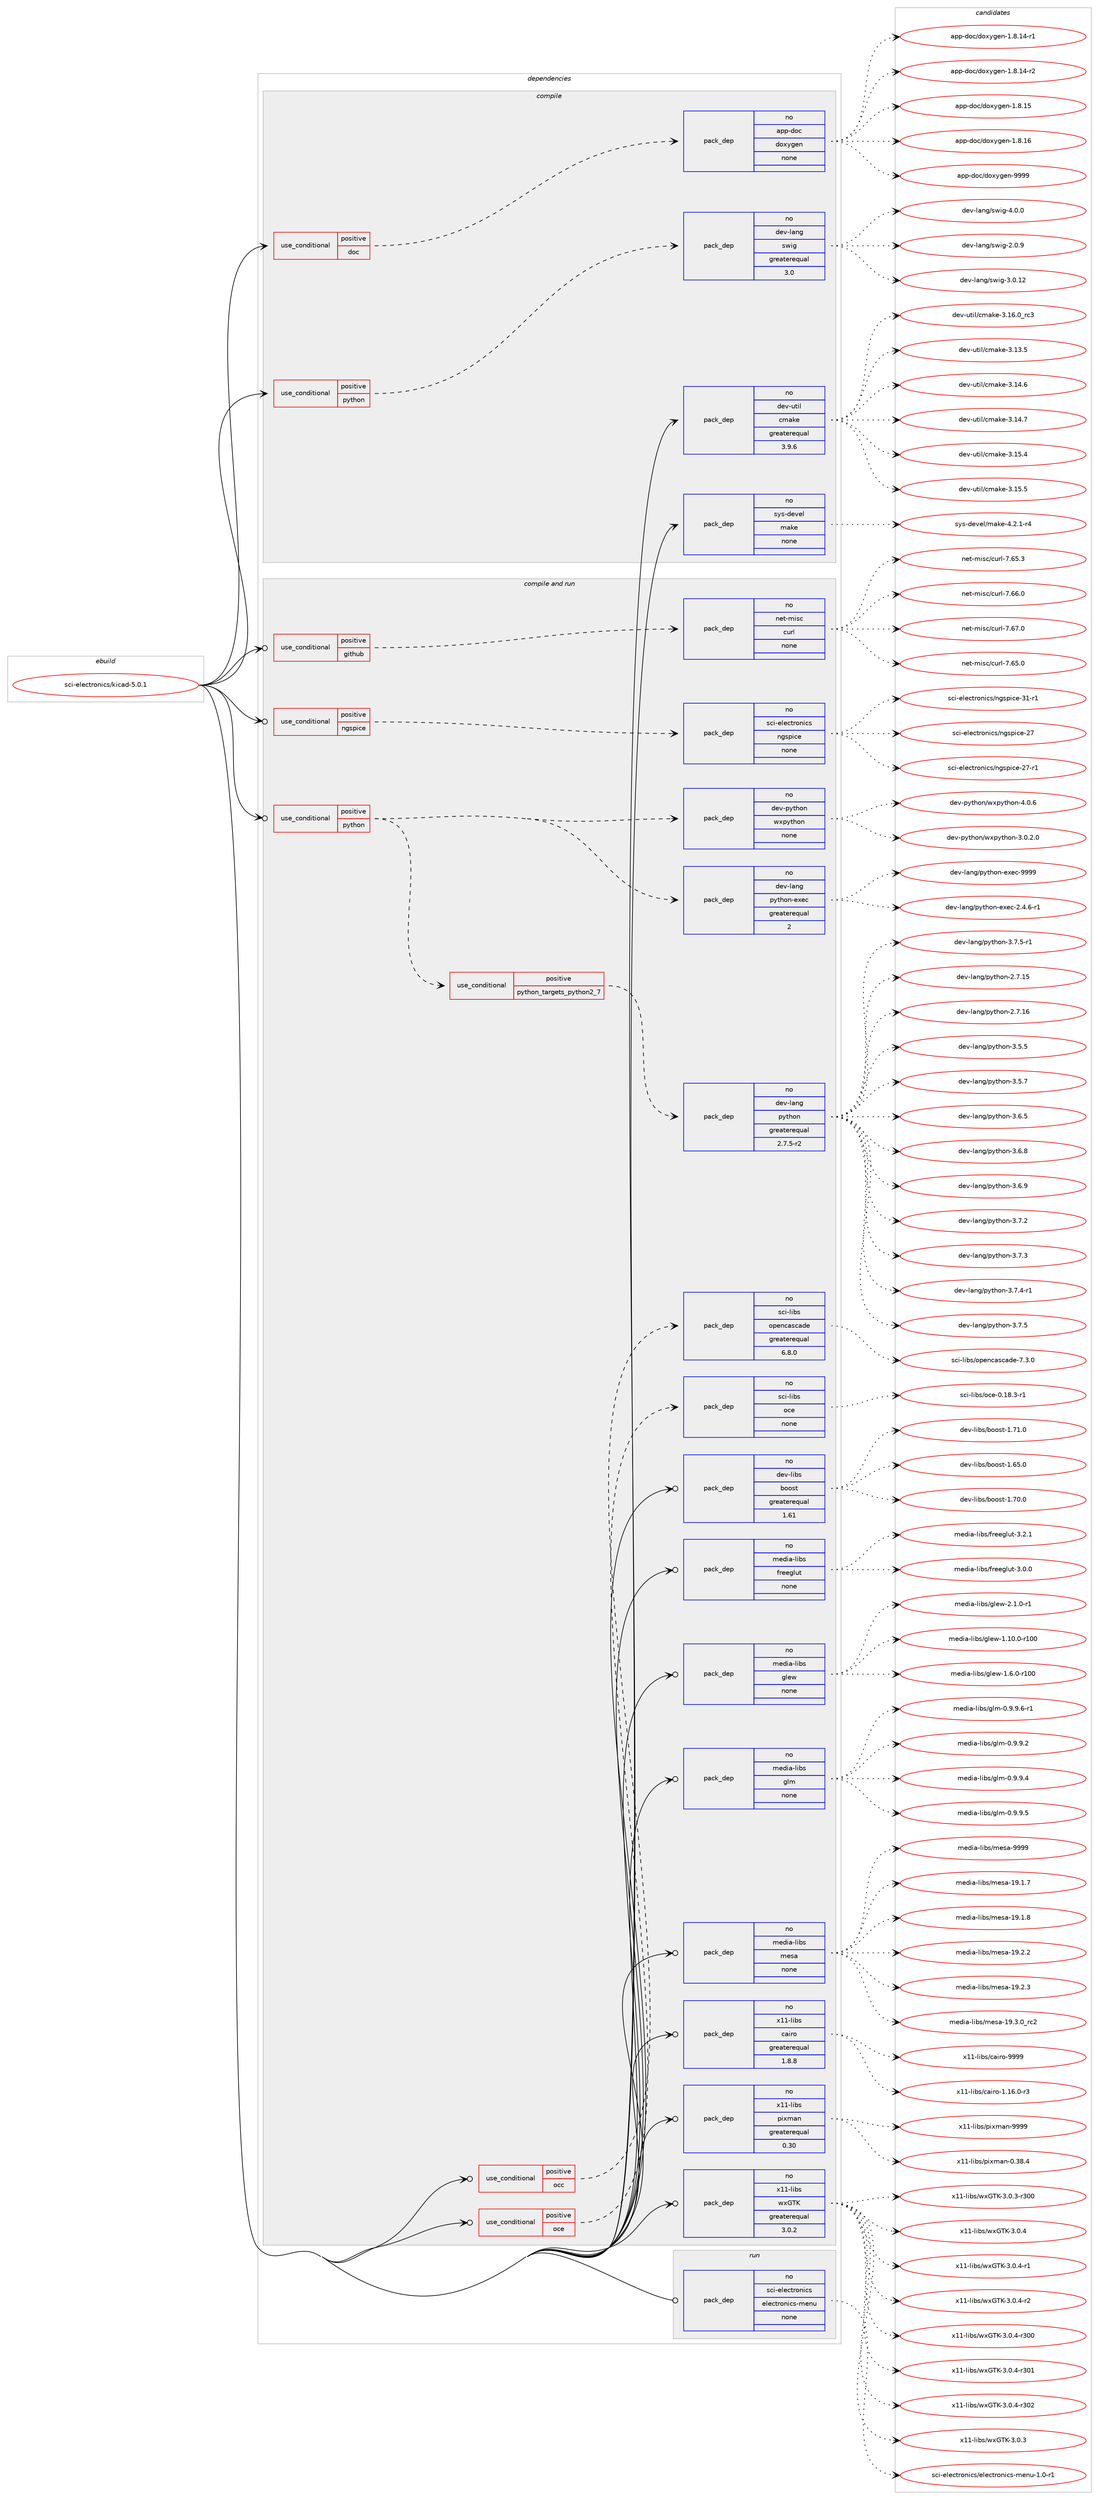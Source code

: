 digraph prolog {

# *************
# Graph options
# *************

newrank=true;
concentrate=true;
compound=true;
graph [rankdir=LR,fontname=Helvetica,fontsize=10,ranksep=1.5];#, ranksep=2.5, nodesep=0.2];
edge  [arrowhead=vee];
node  [fontname=Helvetica,fontsize=10];

# **********
# The ebuild
# **********

subgraph cluster_leftcol {
color=gray;
rank=same;
label=<<i>ebuild</i>>;
id [label="sci-electronics/kicad-5.0.1", color=red, width=4, href="../sci-electronics/kicad-5.0.1.svg"];
}

# ****************
# The dependencies
# ****************

subgraph cluster_midcol {
color=gray;
label=<<i>dependencies</i>>;
subgraph cluster_compile {
fillcolor="#eeeeee";
style=filled;
label=<<i>compile</i>>;
subgraph cond207159 {
dependency853041 [label=<<TABLE BORDER="0" CELLBORDER="1" CELLSPACING="0" CELLPADDING="4"><TR><TD ROWSPAN="3" CELLPADDING="10">use_conditional</TD></TR><TR><TD>positive</TD></TR><TR><TD>doc</TD></TR></TABLE>>, shape=none, color=red];
subgraph pack630823 {
dependency853042 [label=<<TABLE BORDER="0" CELLBORDER="1" CELLSPACING="0" CELLPADDING="4" WIDTH="220"><TR><TD ROWSPAN="6" CELLPADDING="30">pack_dep</TD></TR><TR><TD WIDTH="110">no</TD></TR><TR><TD>app-doc</TD></TR><TR><TD>doxygen</TD></TR><TR><TD>none</TD></TR><TR><TD></TD></TR></TABLE>>, shape=none, color=blue];
}
dependency853041:e -> dependency853042:w [weight=20,style="dashed",arrowhead="vee"];
}
id:e -> dependency853041:w [weight=20,style="solid",arrowhead="vee"];
subgraph cond207160 {
dependency853043 [label=<<TABLE BORDER="0" CELLBORDER="1" CELLSPACING="0" CELLPADDING="4"><TR><TD ROWSPAN="3" CELLPADDING="10">use_conditional</TD></TR><TR><TD>positive</TD></TR><TR><TD>python</TD></TR></TABLE>>, shape=none, color=red];
subgraph pack630824 {
dependency853044 [label=<<TABLE BORDER="0" CELLBORDER="1" CELLSPACING="0" CELLPADDING="4" WIDTH="220"><TR><TD ROWSPAN="6" CELLPADDING="30">pack_dep</TD></TR><TR><TD WIDTH="110">no</TD></TR><TR><TD>dev-lang</TD></TR><TR><TD>swig</TD></TR><TR><TD>greaterequal</TD></TR><TR><TD>3.0</TD></TR></TABLE>>, shape=none, color=blue];
}
dependency853043:e -> dependency853044:w [weight=20,style="dashed",arrowhead="vee"];
}
id:e -> dependency853043:w [weight=20,style="solid",arrowhead="vee"];
subgraph pack630825 {
dependency853045 [label=<<TABLE BORDER="0" CELLBORDER="1" CELLSPACING="0" CELLPADDING="4" WIDTH="220"><TR><TD ROWSPAN="6" CELLPADDING="30">pack_dep</TD></TR><TR><TD WIDTH="110">no</TD></TR><TR><TD>dev-util</TD></TR><TR><TD>cmake</TD></TR><TR><TD>greaterequal</TD></TR><TR><TD>3.9.6</TD></TR></TABLE>>, shape=none, color=blue];
}
id:e -> dependency853045:w [weight=20,style="solid",arrowhead="vee"];
subgraph pack630826 {
dependency853046 [label=<<TABLE BORDER="0" CELLBORDER="1" CELLSPACING="0" CELLPADDING="4" WIDTH="220"><TR><TD ROWSPAN="6" CELLPADDING="30">pack_dep</TD></TR><TR><TD WIDTH="110">no</TD></TR><TR><TD>sys-devel</TD></TR><TR><TD>make</TD></TR><TR><TD>none</TD></TR><TR><TD></TD></TR></TABLE>>, shape=none, color=blue];
}
id:e -> dependency853046:w [weight=20,style="solid",arrowhead="vee"];
}
subgraph cluster_compileandrun {
fillcolor="#eeeeee";
style=filled;
label=<<i>compile and run</i>>;
subgraph cond207161 {
dependency853047 [label=<<TABLE BORDER="0" CELLBORDER="1" CELLSPACING="0" CELLPADDING="4"><TR><TD ROWSPAN="3" CELLPADDING="10">use_conditional</TD></TR><TR><TD>positive</TD></TR><TR><TD>github</TD></TR></TABLE>>, shape=none, color=red];
subgraph pack630827 {
dependency853048 [label=<<TABLE BORDER="0" CELLBORDER="1" CELLSPACING="0" CELLPADDING="4" WIDTH="220"><TR><TD ROWSPAN="6" CELLPADDING="30">pack_dep</TD></TR><TR><TD WIDTH="110">no</TD></TR><TR><TD>net-misc</TD></TR><TR><TD>curl</TD></TR><TR><TD>none</TD></TR><TR><TD></TD></TR></TABLE>>, shape=none, color=blue];
}
dependency853047:e -> dependency853048:w [weight=20,style="dashed",arrowhead="vee"];
}
id:e -> dependency853047:w [weight=20,style="solid",arrowhead="odotvee"];
subgraph cond207162 {
dependency853049 [label=<<TABLE BORDER="0" CELLBORDER="1" CELLSPACING="0" CELLPADDING="4"><TR><TD ROWSPAN="3" CELLPADDING="10">use_conditional</TD></TR><TR><TD>positive</TD></TR><TR><TD>ngspice</TD></TR></TABLE>>, shape=none, color=red];
subgraph pack630828 {
dependency853050 [label=<<TABLE BORDER="0" CELLBORDER="1" CELLSPACING="0" CELLPADDING="4" WIDTH="220"><TR><TD ROWSPAN="6" CELLPADDING="30">pack_dep</TD></TR><TR><TD WIDTH="110">no</TD></TR><TR><TD>sci-electronics</TD></TR><TR><TD>ngspice</TD></TR><TR><TD>none</TD></TR><TR><TD></TD></TR></TABLE>>, shape=none, color=blue];
}
dependency853049:e -> dependency853050:w [weight=20,style="dashed",arrowhead="vee"];
}
id:e -> dependency853049:w [weight=20,style="solid",arrowhead="odotvee"];
subgraph cond207163 {
dependency853051 [label=<<TABLE BORDER="0" CELLBORDER="1" CELLSPACING="0" CELLPADDING="4"><TR><TD ROWSPAN="3" CELLPADDING="10">use_conditional</TD></TR><TR><TD>positive</TD></TR><TR><TD>occ</TD></TR></TABLE>>, shape=none, color=red];
subgraph pack630829 {
dependency853052 [label=<<TABLE BORDER="0" CELLBORDER="1" CELLSPACING="0" CELLPADDING="4" WIDTH="220"><TR><TD ROWSPAN="6" CELLPADDING="30">pack_dep</TD></TR><TR><TD WIDTH="110">no</TD></TR><TR><TD>sci-libs</TD></TR><TR><TD>opencascade</TD></TR><TR><TD>greaterequal</TD></TR><TR><TD>6.8.0</TD></TR></TABLE>>, shape=none, color=blue];
}
dependency853051:e -> dependency853052:w [weight=20,style="dashed",arrowhead="vee"];
}
id:e -> dependency853051:w [weight=20,style="solid",arrowhead="odotvee"];
subgraph cond207164 {
dependency853053 [label=<<TABLE BORDER="0" CELLBORDER="1" CELLSPACING="0" CELLPADDING="4"><TR><TD ROWSPAN="3" CELLPADDING="10">use_conditional</TD></TR><TR><TD>positive</TD></TR><TR><TD>oce</TD></TR></TABLE>>, shape=none, color=red];
subgraph pack630830 {
dependency853054 [label=<<TABLE BORDER="0" CELLBORDER="1" CELLSPACING="0" CELLPADDING="4" WIDTH="220"><TR><TD ROWSPAN="6" CELLPADDING="30">pack_dep</TD></TR><TR><TD WIDTH="110">no</TD></TR><TR><TD>sci-libs</TD></TR><TR><TD>oce</TD></TR><TR><TD>none</TD></TR><TR><TD></TD></TR></TABLE>>, shape=none, color=blue];
}
dependency853053:e -> dependency853054:w [weight=20,style="dashed",arrowhead="vee"];
}
id:e -> dependency853053:w [weight=20,style="solid",arrowhead="odotvee"];
subgraph cond207165 {
dependency853055 [label=<<TABLE BORDER="0" CELLBORDER="1" CELLSPACING="0" CELLPADDING="4"><TR><TD ROWSPAN="3" CELLPADDING="10">use_conditional</TD></TR><TR><TD>positive</TD></TR><TR><TD>python</TD></TR></TABLE>>, shape=none, color=red];
subgraph pack630831 {
dependency853056 [label=<<TABLE BORDER="0" CELLBORDER="1" CELLSPACING="0" CELLPADDING="4" WIDTH="220"><TR><TD ROWSPAN="6" CELLPADDING="30">pack_dep</TD></TR><TR><TD WIDTH="110">no</TD></TR><TR><TD>dev-python</TD></TR><TR><TD>wxpython</TD></TR><TR><TD>none</TD></TR><TR><TD></TD></TR></TABLE>>, shape=none, color=blue];
}
dependency853055:e -> dependency853056:w [weight=20,style="dashed",arrowhead="vee"];
subgraph cond207166 {
dependency853057 [label=<<TABLE BORDER="0" CELLBORDER="1" CELLSPACING="0" CELLPADDING="4"><TR><TD ROWSPAN="3" CELLPADDING="10">use_conditional</TD></TR><TR><TD>positive</TD></TR><TR><TD>python_targets_python2_7</TD></TR></TABLE>>, shape=none, color=red];
subgraph pack630832 {
dependency853058 [label=<<TABLE BORDER="0" CELLBORDER="1" CELLSPACING="0" CELLPADDING="4" WIDTH="220"><TR><TD ROWSPAN="6" CELLPADDING="30">pack_dep</TD></TR><TR><TD WIDTH="110">no</TD></TR><TR><TD>dev-lang</TD></TR><TR><TD>python</TD></TR><TR><TD>greaterequal</TD></TR><TR><TD>2.7.5-r2</TD></TR></TABLE>>, shape=none, color=blue];
}
dependency853057:e -> dependency853058:w [weight=20,style="dashed",arrowhead="vee"];
}
dependency853055:e -> dependency853057:w [weight=20,style="dashed",arrowhead="vee"];
subgraph pack630833 {
dependency853059 [label=<<TABLE BORDER="0" CELLBORDER="1" CELLSPACING="0" CELLPADDING="4" WIDTH="220"><TR><TD ROWSPAN="6" CELLPADDING="30">pack_dep</TD></TR><TR><TD WIDTH="110">no</TD></TR><TR><TD>dev-lang</TD></TR><TR><TD>python-exec</TD></TR><TR><TD>greaterequal</TD></TR><TR><TD>2</TD></TR></TABLE>>, shape=none, color=blue];
}
dependency853055:e -> dependency853059:w [weight=20,style="dashed",arrowhead="vee"];
}
id:e -> dependency853055:w [weight=20,style="solid",arrowhead="odotvee"];
subgraph pack630834 {
dependency853060 [label=<<TABLE BORDER="0" CELLBORDER="1" CELLSPACING="0" CELLPADDING="4" WIDTH="220"><TR><TD ROWSPAN="6" CELLPADDING="30">pack_dep</TD></TR><TR><TD WIDTH="110">no</TD></TR><TR><TD>dev-libs</TD></TR><TR><TD>boost</TD></TR><TR><TD>greaterequal</TD></TR><TR><TD>1.61</TD></TR></TABLE>>, shape=none, color=blue];
}
id:e -> dependency853060:w [weight=20,style="solid",arrowhead="odotvee"];
subgraph pack630835 {
dependency853061 [label=<<TABLE BORDER="0" CELLBORDER="1" CELLSPACING="0" CELLPADDING="4" WIDTH="220"><TR><TD ROWSPAN="6" CELLPADDING="30">pack_dep</TD></TR><TR><TD WIDTH="110">no</TD></TR><TR><TD>media-libs</TD></TR><TR><TD>freeglut</TD></TR><TR><TD>none</TD></TR><TR><TD></TD></TR></TABLE>>, shape=none, color=blue];
}
id:e -> dependency853061:w [weight=20,style="solid",arrowhead="odotvee"];
subgraph pack630836 {
dependency853062 [label=<<TABLE BORDER="0" CELLBORDER="1" CELLSPACING="0" CELLPADDING="4" WIDTH="220"><TR><TD ROWSPAN="6" CELLPADDING="30">pack_dep</TD></TR><TR><TD WIDTH="110">no</TD></TR><TR><TD>media-libs</TD></TR><TR><TD>glew</TD></TR><TR><TD>none</TD></TR><TR><TD></TD></TR></TABLE>>, shape=none, color=blue];
}
id:e -> dependency853062:w [weight=20,style="solid",arrowhead="odotvee"];
subgraph pack630837 {
dependency853063 [label=<<TABLE BORDER="0" CELLBORDER="1" CELLSPACING="0" CELLPADDING="4" WIDTH="220"><TR><TD ROWSPAN="6" CELLPADDING="30">pack_dep</TD></TR><TR><TD WIDTH="110">no</TD></TR><TR><TD>media-libs</TD></TR><TR><TD>glm</TD></TR><TR><TD>none</TD></TR><TR><TD></TD></TR></TABLE>>, shape=none, color=blue];
}
id:e -> dependency853063:w [weight=20,style="solid",arrowhead="odotvee"];
subgraph pack630838 {
dependency853064 [label=<<TABLE BORDER="0" CELLBORDER="1" CELLSPACING="0" CELLPADDING="4" WIDTH="220"><TR><TD ROWSPAN="6" CELLPADDING="30">pack_dep</TD></TR><TR><TD WIDTH="110">no</TD></TR><TR><TD>media-libs</TD></TR><TR><TD>mesa</TD></TR><TR><TD>none</TD></TR><TR><TD></TD></TR></TABLE>>, shape=none, color=blue];
}
id:e -> dependency853064:w [weight=20,style="solid",arrowhead="odotvee"];
subgraph pack630839 {
dependency853065 [label=<<TABLE BORDER="0" CELLBORDER="1" CELLSPACING="0" CELLPADDING="4" WIDTH="220"><TR><TD ROWSPAN="6" CELLPADDING="30">pack_dep</TD></TR><TR><TD WIDTH="110">no</TD></TR><TR><TD>x11-libs</TD></TR><TR><TD>cairo</TD></TR><TR><TD>greaterequal</TD></TR><TR><TD>1.8.8</TD></TR></TABLE>>, shape=none, color=blue];
}
id:e -> dependency853065:w [weight=20,style="solid",arrowhead="odotvee"];
subgraph pack630840 {
dependency853066 [label=<<TABLE BORDER="0" CELLBORDER="1" CELLSPACING="0" CELLPADDING="4" WIDTH="220"><TR><TD ROWSPAN="6" CELLPADDING="30">pack_dep</TD></TR><TR><TD WIDTH="110">no</TD></TR><TR><TD>x11-libs</TD></TR><TR><TD>pixman</TD></TR><TR><TD>greaterequal</TD></TR><TR><TD>0.30</TD></TR></TABLE>>, shape=none, color=blue];
}
id:e -> dependency853066:w [weight=20,style="solid",arrowhead="odotvee"];
subgraph pack630841 {
dependency853067 [label=<<TABLE BORDER="0" CELLBORDER="1" CELLSPACING="0" CELLPADDING="4" WIDTH="220"><TR><TD ROWSPAN="6" CELLPADDING="30">pack_dep</TD></TR><TR><TD WIDTH="110">no</TD></TR><TR><TD>x11-libs</TD></TR><TR><TD>wxGTK</TD></TR><TR><TD>greaterequal</TD></TR><TR><TD>3.0.2</TD></TR></TABLE>>, shape=none, color=blue];
}
id:e -> dependency853067:w [weight=20,style="solid",arrowhead="odotvee"];
}
subgraph cluster_run {
fillcolor="#eeeeee";
style=filled;
label=<<i>run</i>>;
subgraph pack630842 {
dependency853068 [label=<<TABLE BORDER="0" CELLBORDER="1" CELLSPACING="0" CELLPADDING="4" WIDTH="220"><TR><TD ROWSPAN="6" CELLPADDING="30">pack_dep</TD></TR><TR><TD WIDTH="110">no</TD></TR><TR><TD>sci-electronics</TD></TR><TR><TD>electronics-menu</TD></TR><TR><TD>none</TD></TR><TR><TD></TD></TR></TABLE>>, shape=none, color=blue];
}
id:e -> dependency853068:w [weight=20,style="solid",arrowhead="odot"];
}
}

# **************
# The candidates
# **************

subgraph cluster_choices {
rank=same;
color=gray;
label=<<i>candidates</i>>;

subgraph choice630823 {
color=black;
nodesep=1;
choice97112112451001119947100111120121103101110454946564649524511449 [label="app-doc/doxygen-1.8.14-r1", color=red, width=4,href="../app-doc/doxygen-1.8.14-r1.svg"];
choice97112112451001119947100111120121103101110454946564649524511450 [label="app-doc/doxygen-1.8.14-r2", color=red, width=4,href="../app-doc/doxygen-1.8.14-r2.svg"];
choice9711211245100111994710011112012110310111045494656464953 [label="app-doc/doxygen-1.8.15", color=red, width=4,href="../app-doc/doxygen-1.8.15.svg"];
choice9711211245100111994710011112012110310111045494656464954 [label="app-doc/doxygen-1.8.16", color=red, width=4,href="../app-doc/doxygen-1.8.16.svg"];
choice971121124510011199471001111201211031011104557575757 [label="app-doc/doxygen-9999", color=red, width=4,href="../app-doc/doxygen-9999.svg"];
dependency853042:e -> choice97112112451001119947100111120121103101110454946564649524511449:w [style=dotted,weight="100"];
dependency853042:e -> choice97112112451001119947100111120121103101110454946564649524511450:w [style=dotted,weight="100"];
dependency853042:e -> choice9711211245100111994710011112012110310111045494656464953:w [style=dotted,weight="100"];
dependency853042:e -> choice9711211245100111994710011112012110310111045494656464954:w [style=dotted,weight="100"];
dependency853042:e -> choice971121124510011199471001111201211031011104557575757:w [style=dotted,weight="100"];
}
subgraph choice630824 {
color=black;
nodesep=1;
choice100101118451089711010347115119105103455046484657 [label="dev-lang/swig-2.0.9", color=red, width=4,href="../dev-lang/swig-2.0.9.svg"];
choice10010111845108971101034711511910510345514648464950 [label="dev-lang/swig-3.0.12", color=red, width=4,href="../dev-lang/swig-3.0.12.svg"];
choice100101118451089711010347115119105103455246484648 [label="dev-lang/swig-4.0.0", color=red, width=4,href="../dev-lang/swig-4.0.0.svg"];
dependency853044:e -> choice100101118451089711010347115119105103455046484657:w [style=dotted,weight="100"];
dependency853044:e -> choice10010111845108971101034711511910510345514648464950:w [style=dotted,weight="100"];
dependency853044:e -> choice100101118451089711010347115119105103455246484648:w [style=dotted,weight="100"];
}
subgraph choice630825 {
color=black;
nodesep=1;
choice1001011184511711610510847991099710710145514649514653 [label="dev-util/cmake-3.13.5", color=red, width=4,href="../dev-util/cmake-3.13.5.svg"];
choice1001011184511711610510847991099710710145514649524654 [label="dev-util/cmake-3.14.6", color=red, width=4,href="../dev-util/cmake-3.14.6.svg"];
choice1001011184511711610510847991099710710145514649524655 [label="dev-util/cmake-3.14.7", color=red, width=4,href="../dev-util/cmake-3.14.7.svg"];
choice1001011184511711610510847991099710710145514649534652 [label="dev-util/cmake-3.15.4", color=red, width=4,href="../dev-util/cmake-3.15.4.svg"];
choice1001011184511711610510847991099710710145514649534653 [label="dev-util/cmake-3.15.5", color=red, width=4,href="../dev-util/cmake-3.15.5.svg"];
choice1001011184511711610510847991099710710145514649544648951149951 [label="dev-util/cmake-3.16.0_rc3", color=red, width=4,href="../dev-util/cmake-3.16.0_rc3.svg"];
dependency853045:e -> choice1001011184511711610510847991099710710145514649514653:w [style=dotted,weight="100"];
dependency853045:e -> choice1001011184511711610510847991099710710145514649524654:w [style=dotted,weight="100"];
dependency853045:e -> choice1001011184511711610510847991099710710145514649524655:w [style=dotted,weight="100"];
dependency853045:e -> choice1001011184511711610510847991099710710145514649534652:w [style=dotted,weight="100"];
dependency853045:e -> choice1001011184511711610510847991099710710145514649534653:w [style=dotted,weight="100"];
dependency853045:e -> choice1001011184511711610510847991099710710145514649544648951149951:w [style=dotted,weight="100"];
}
subgraph choice630826 {
color=black;
nodesep=1;
choice1151211154510010111810110847109971071014552465046494511452 [label="sys-devel/make-4.2.1-r4", color=red, width=4,href="../sys-devel/make-4.2.1-r4.svg"];
dependency853046:e -> choice1151211154510010111810110847109971071014552465046494511452:w [style=dotted,weight="100"];
}
subgraph choice630827 {
color=black;
nodesep=1;
choice1101011164510910511599479911711410845554654534648 [label="net-misc/curl-7.65.0", color=red, width=4,href="../net-misc/curl-7.65.0.svg"];
choice1101011164510910511599479911711410845554654534651 [label="net-misc/curl-7.65.3", color=red, width=4,href="../net-misc/curl-7.65.3.svg"];
choice1101011164510910511599479911711410845554654544648 [label="net-misc/curl-7.66.0", color=red, width=4,href="../net-misc/curl-7.66.0.svg"];
choice1101011164510910511599479911711410845554654554648 [label="net-misc/curl-7.67.0", color=red, width=4,href="../net-misc/curl-7.67.0.svg"];
dependency853048:e -> choice1101011164510910511599479911711410845554654534648:w [style=dotted,weight="100"];
dependency853048:e -> choice1101011164510910511599479911711410845554654534651:w [style=dotted,weight="100"];
dependency853048:e -> choice1101011164510910511599479911711410845554654544648:w [style=dotted,weight="100"];
dependency853048:e -> choice1101011164510910511599479911711410845554654554648:w [style=dotted,weight="100"];
}
subgraph choice630828 {
color=black;
nodesep=1;
choice115991054510110810199116114111110105991154711010311511210599101455055 [label="sci-electronics/ngspice-27", color=red, width=4,href="../sci-electronics/ngspice-27.svg"];
choice1159910545101108101991161141111101059911547110103115112105991014550554511449 [label="sci-electronics/ngspice-27-r1", color=red, width=4,href="../sci-electronics/ngspice-27-r1.svg"];
choice1159910545101108101991161141111101059911547110103115112105991014551494511449 [label="sci-electronics/ngspice-31-r1", color=red, width=4,href="../sci-electronics/ngspice-31-r1.svg"];
dependency853050:e -> choice115991054510110810199116114111110105991154711010311511210599101455055:w [style=dotted,weight="100"];
dependency853050:e -> choice1159910545101108101991161141111101059911547110103115112105991014550554511449:w [style=dotted,weight="100"];
dependency853050:e -> choice1159910545101108101991161141111101059911547110103115112105991014551494511449:w [style=dotted,weight="100"];
}
subgraph choice630829 {
color=black;
nodesep=1;
choice1159910545108105981154711111210111099971159997100101455546514648 [label="sci-libs/opencascade-7.3.0", color=red, width=4,href="../sci-libs/opencascade-7.3.0.svg"];
dependency853052:e -> choice1159910545108105981154711111210111099971159997100101455546514648:w [style=dotted,weight="100"];
}
subgraph choice630830 {
color=black;
nodesep=1;
choice1159910545108105981154711199101454846495646514511449 [label="sci-libs/oce-0.18.3-r1", color=red, width=4,href="../sci-libs/oce-0.18.3-r1.svg"];
dependency853054:e -> choice1159910545108105981154711199101454846495646514511449:w [style=dotted,weight="100"];
}
subgraph choice630831 {
color=black;
nodesep=1;
choice10010111845112121116104111110471191201121211161041111104551464846504648 [label="dev-python/wxpython-3.0.2.0", color=red, width=4,href="../dev-python/wxpython-3.0.2.0.svg"];
choice1001011184511212111610411111047119120112121116104111110455246484654 [label="dev-python/wxpython-4.0.6", color=red, width=4,href="../dev-python/wxpython-4.0.6.svg"];
dependency853056:e -> choice10010111845112121116104111110471191201121211161041111104551464846504648:w [style=dotted,weight="100"];
dependency853056:e -> choice1001011184511212111610411111047119120112121116104111110455246484654:w [style=dotted,weight="100"];
}
subgraph choice630832 {
color=black;
nodesep=1;
choice10010111845108971101034711212111610411111045504655464953 [label="dev-lang/python-2.7.15", color=red, width=4,href="../dev-lang/python-2.7.15.svg"];
choice10010111845108971101034711212111610411111045504655464954 [label="dev-lang/python-2.7.16", color=red, width=4,href="../dev-lang/python-2.7.16.svg"];
choice100101118451089711010347112121116104111110455146534653 [label="dev-lang/python-3.5.5", color=red, width=4,href="../dev-lang/python-3.5.5.svg"];
choice100101118451089711010347112121116104111110455146534655 [label="dev-lang/python-3.5.7", color=red, width=4,href="../dev-lang/python-3.5.7.svg"];
choice100101118451089711010347112121116104111110455146544653 [label="dev-lang/python-3.6.5", color=red, width=4,href="../dev-lang/python-3.6.5.svg"];
choice100101118451089711010347112121116104111110455146544656 [label="dev-lang/python-3.6.8", color=red, width=4,href="../dev-lang/python-3.6.8.svg"];
choice100101118451089711010347112121116104111110455146544657 [label="dev-lang/python-3.6.9", color=red, width=4,href="../dev-lang/python-3.6.9.svg"];
choice100101118451089711010347112121116104111110455146554650 [label="dev-lang/python-3.7.2", color=red, width=4,href="../dev-lang/python-3.7.2.svg"];
choice100101118451089711010347112121116104111110455146554651 [label="dev-lang/python-3.7.3", color=red, width=4,href="../dev-lang/python-3.7.3.svg"];
choice1001011184510897110103471121211161041111104551465546524511449 [label="dev-lang/python-3.7.4-r1", color=red, width=4,href="../dev-lang/python-3.7.4-r1.svg"];
choice100101118451089711010347112121116104111110455146554653 [label="dev-lang/python-3.7.5", color=red, width=4,href="../dev-lang/python-3.7.5.svg"];
choice1001011184510897110103471121211161041111104551465546534511449 [label="dev-lang/python-3.7.5-r1", color=red, width=4,href="../dev-lang/python-3.7.5-r1.svg"];
dependency853058:e -> choice10010111845108971101034711212111610411111045504655464953:w [style=dotted,weight="100"];
dependency853058:e -> choice10010111845108971101034711212111610411111045504655464954:w [style=dotted,weight="100"];
dependency853058:e -> choice100101118451089711010347112121116104111110455146534653:w [style=dotted,weight="100"];
dependency853058:e -> choice100101118451089711010347112121116104111110455146534655:w [style=dotted,weight="100"];
dependency853058:e -> choice100101118451089711010347112121116104111110455146544653:w [style=dotted,weight="100"];
dependency853058:e -> choice100101118451089711010347112121116104111110455146544656:w [style=dotted,weight="100"];
dependency853058:e -> choice100101118451089711010347112121116104111110455146544657:w [style=dotted,weight="100"];
dependency853058:e -> choice100101118451089711010347112121116104111110455146554650:w [style=dotted,weight="100"];
dependency853058:e -> choice100101118451089711010347112121116104111110455146554651:w [style=dotted,weight="100"];
dependency853058:e -> choice1001011184510897110103471121211161041111104551465546524511449:w [style=dotted,weight="100"];
dependency853058:e -> choice100101118451089711010347112121116104111110455146554653:w [style=dotted,weight="100"];
dependency853058:e -> choice1001011184510897110103471121211161041111104551465546534511449:w [style=dotted,weight="100"];
}
subgraph choice630833 {
color=black;
nodesep=1;
choice10010111845108971101034711212111610411111045101120101994550465246544511449 [label="dev-lang/python-exec-2.4.6-r1", color=red, width=4,href="../dev-lang/python-exec-2.4.6-r1.svg"];
choice10010111845108971101034711212111610411111045101120101994557575757 [label="dev-lang/python-exec-9999", color=red, width=4,href="../dev-lang/python-exec-9999.svg"];
dependency853059:e -> choice10010111845108971101034711212111610411111045101120101994550465246544511449:w [style=dotted,weight="100"];
dependency853059:e -> choice10010111845108971101034711212111610411111045101120101994557575757:w [style=dotted,weight="100"];
}
subgraph choice630834 {
color=black;
nodesep=1;
choice1001011184510810598115479811111111511645494654534648 [label="dev-libs/boost-1.65.0", color=red, width=4,href="../dev-libs/boost-1.65.0.svg"];
choice1001011184510810598115479811111111511645494655484648 [label="dev-libs/boost-1.70.0", color=red, width=4,href="../dev-libs/boost-1.70.0.svg"];
choice1001011184510810598115479811111111511645494655494648 [label="dev-libs/boost-1.71.0", color=red, width=4,href="../dev-libs/boost-1.71.0.svg"];
dependency853060:e -> choice1001011184510810598115479811111111511645494654534648:w [style=dotted,weight="100"];
dependency853060:e -> choice1001011184510810598115479811111111511645494655484648:w [style=dotted,weight="100"];
dependency853060:e -> choice1001011184510810598115479811111111511645494655494648:w [style=dotted,weight="100"];
}
subgraph choice630835 {
color=black;
nodesep=1;
choice10910110010597451081059811547102114101101103108117116455146484648 [label="media-libs/freeglut-3.0.0", color=red, width=4,href="../media-libs/freeglut-3.0.0.svg"];
choice10910110010597451081059811547102114101101103108117116455146504649 [label="media-libs/freeglut-3.2.1", color=red, width=4,href="../media-libs/freeglut-3.2.1.svg"];
dependency853061:e -> choice10910110010597451081059811547102114101101103108117116455146484648:w [style=dotted,weight="100"];
dependency853061:e -> choice10910110010597451081059811547102114101101103108117116455146504649:w [style=dotted,weight="100"];
}
subgraph choice630836 {
color=black;
nodesep=1;
choice109101100105974510810598115471031081011194549464948464845114494848 [label="media-libs/glew-1.10.0-r100", color=red, width=4,href="../media-libs/glew-1.10.0-r100.svg"];
choice1091011001059745108105981154710310810111945494654464845114494848 [label="media-libs/glew-1.6.0-r100", color=red, width=4,href="../media-libs/glew-1.6.0-r100.svg"];
choice109101100105974510810598115471031081011194550464946484511449 [label="media-libs/glew-2.1.0-r1", color=red, width=4,href="../media-libs/glew-2.1.0-r1.svg"];
dependency853062:e -> choice109101100105974510810598115471031081011194549464948464845114494848:w [style=dotted,weight="100"];
dependency853062:e -> choice1091011001059745108105981154710310810111945494654464845114494848:w [style=dotted,weight="100"];
dependency853062:e -> choice109101100105974510810598115471031081011194550464946484511449:w [style=dotted,weight="100"];
}
subgraph choice630837 {
color=black;
nodesep=1;
choice109101100105974510810598115471031081094548465746574650 [label="media-libs/glm-0.9.9.2", color=red, width=4,href="../media-libs/glm-0.9.9.2.svg"];
choice109101100105974510810598115471031081094548465746574652 [label="media-libs/glm-0.9.9.4", color=red, width=4,href="../media-libs/glm-0.9.9.4.svg"];
choice109101100105974510810598115471031081094548465746574653 [label="media-libs/glm-0.9.9.5", color=red, width=4,href="../media-libs/glm-0.9.9.5.svg"];
choice1091011001059745108105981154710310810945484657465746544511449 [label="media-libs/glm-0.9.9.6-r1", color=red, width=4,href="../media-libs/glm-0.9.9.6-r1.svg"];
dependency853063:e -> choice109101100105974510810598115471031081094548465746574650:w [style=dotted,weight="100"];
dependency853063:e -> choice109101100105974510810598115471031081094548465746574652:w [style=dotted,weight="100"];
dependency853063:e -> choice109101100105974510810598115471031081094548465746574653:w [style=dotted,weight="100"];
dependency853063:e -> choice1091011001059745108105981154710310810945484657465746544511449:w [style=dotted,weight="100"];
}
subgraph choice630838 {
color=black;
nodesep=1;
choice109101100105974510810598115471091011159745495746494655 [label="media-libs/mesa-19.1.7", color=red, width=4,href="../media-libs/mesa-19.1.7.svg"];
choice109101100105974510810598115471091011159745495746494656 [label="media-libs/mesa-19.1.8", color=red, width=4,href="../media-libs/mesa-19.1.8.svg"];
choice109101100105974510810598115471091011159745495746504650 [label="media-libs/mesa-19.2.2", color=red, width=4,href="../media-libs/mesa-19.2.2.svg"];
choice109101100105974510810598115471091011159745495746504651 [label="media-libs/mesa-19.2.3", color=red, width=4,href="../media-libs/mesa-19.2.3.svg"];
choice109101100105974510810598115471091011159745495746514648951149950 [label="media-libs/mesa-19.3.0_rc2", color=red, width=4,href="../media-libs/mesa-19.3.0_rc2.svg"];
choice10910110010597451081059811547109101115974557575757 [label="media-libs/mesa-9999", color=red, width=4,href="../media-libs/mesa-9999.svg"];
dependency853064:e -> choice109101100105974510810598115471091011159745495746494655:w [style=dotted,weight="100"];
dependency853064:e -> choice109101100105974510810598115471091011159745495746494656:w [style=dotted,weight="100"];
dependency853064:e -> choice109101100105974510810598115471091011159745495746504650:w [style=dotted,weight="100"];
dependency853064:e -> choice109101100105974510810598115471091011159745495746504651:w [style=dotted,weight="100"];
dependency853064:e -> choice109101100105974510810598115471091011159745495746514648951149950:w [style=dotted,weight="100"];
dependency853064:e -> choice10910110010597451081059811547109101115974557575757:w [style=dotted,weight="100"];
}
subgraph choice630839 {
color=black;
nodesep=1;
choice12049494510810598115479997105114111454946495446484511451 [label="x11-libs/cairo-1.16.0-r3", color=red, width=4,href="../x11-libs/cairo-1.16.0-r3.svg"];
choice120494945108105981154799971051141114557575757 [label="x11-libs/cairo-9999", color=red, width=4,href="../x11-libs/cairo-9999.svg"];
dependency853065:e -> choice12049494510810598115479997105114111454946495446484511451:w [style=dotted,weight="100"];
dependency853065:e -> choice120494945108105981154799971051141114557575757:w [style=dotted,weight="100"];
}
subgraph choice630840 {
color=black;
nodesep=1;
choice12049494510810598115471121051201099711045484651564652 [label="x11-libs/pixman-0.38.4", color=red, width=4,href="../x11-libs/pixman-0.38.4.svg"];
choice1204949451081059811547112105120109971104557575757 [label="x11-libs/pixman-9999", color=red, width=4,href="../x11-libs/pixman-9999.svg"];
dependency853066:e -> choice12049494510810598115471121051201099711045484651564652:w [style=dotted,weight="100"];
dependency853066:e -> choice1204949451081059811547112105120109971104557575757:w [style=dotted,weight="100"];
}
subgraph choice630841 {
color=black;
nodesep=1;
choice1204949451081059811547119120718475455146484651 [label="x11-libs/wxGTK-3.0.3", color=red, width=4,href="../x11-libs/wxGTK-3.0.3.svg"];
choice120494945108105981154711912071847545514648465145114514848 [label="x11-libs/wxGTK-3.0.3-r300", color=red, width=4,href="../x11-libs/wxGTK-3.0.3-r300.svg"];
choice1204949451081059811547119120718475455146484652 [label="x11-libs/wxGTK-3.0.4", color=red, width=4,href="../x11-libs/wxGTK-3.0.4.svg"];
choice12049494510810598115471191207184754551464846524511449 [label="x11-libs/wxGTK-3.0.4-r1", color=red, width=4,href="../x11-libs/wxGTK-3.0.4-r1.svg"];
choice12049494510810598115471191207184754551464846524511450 [label="x11-libs/wxGTK-3.0.4-r2", color=red, width=4,href="../x11-libs/wxGTK-3.0.4-r2.svg"];
choice120494945108105981154711912071847545514648465245114514848 [label="x11-libs/wxGTK-3.0.4-r300", color=red, width=4,href="../x11-libs/wxGTK-3.0.4-r300.svg"];
choice120494945108105981154711912071847545514648465245114514849 [label="x11-libs/wxGTK-3.0.4-r301", color=red, width=4,href="../x11-libs/wxGTK-3.0.4-r301.svg"];
choice120494945108105981154711912071847545514648465245114514850 [label="x11-libs/wxGTK-3.0.4-r302", color=red, width=4,href="../x11-libs/wxGTK-3.0.4-r302.svg"];
dependency853067:e -> choice1204949451081059811547119120718475455146484651:w [style=dotted,weight="100"];
dependency853067:e -> choice120494945108105981154711912071847545514648465145114514848:w [style=dotted,weight="100"];
dependency853067:e -> choice1204949451081059811547119120718475455146484652:w [style=dotted,weight="100"];
dependency853067:e -> choice12049494510810598115471191207184754551464846524511449:w [style=dotted,weight="100"];
dependency853067:e -> choice12049494510810598115471191207184754551464846524511450:w [style=dotted,weight="100"];
dependency853067:e -> choice120494945108105981154711912071847545514648465245114514848:w [style=dotted,weight="100"];
dependency853067:e -> choice120494945108105981154711912071847545514648465245114514849:w [style=dotted,weight="100"];
dependency853067:e -> choice120494945108105981154711912071847545514648465245114514850:w [style=dotted,weight="100"];
}
subgraph choice630842 {
color=black;
nodesep=1;
choice1159910545101108101991161141111101059911547101108101991161141111101059911545109101110117454946484511449 [label="sci-electronics/electronics-menu-1.0-r1", color=red, width=4,href="../sci-electronics/electronics-menu-1.0-r1.svg"];
dependency853068:e -> choice1159910545101108101991161141111101059911547101108101991161141111101059911545109101110117454946484511449:w [style=dotted,weight="100"];
}
}

}
